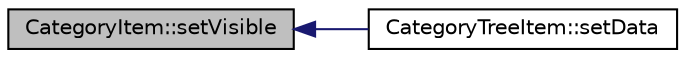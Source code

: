 digraph "CategoryItem::setVisible"
{
  edge [fontname="Helvetica",fontsize="10",labelfontname="Helvetica",labelfontsize="10"];
  node [fontname="Helvetica",fontsize="10",shape=record];
  rankdir="LR";
  Node24 [label="CategoryItem::setVisible",height=0.2,width=0.4,color="black", fillcolor="grey75", style="filled", fontcolor="black"];
  Node24 -> Node25 [dir="back",color="midnightblue",fontsize="10",style="solid",fontname="Helvetica"];
  Node25 [label="CategoryTreeItem::setData",height=0.2,width=0.4,color="black", fillcolor="white", style="filled",URL="$class_category_tree_item.html#a2c7a7fef41f6e4d5eed867cd41e666f6",tooltip="Reimplemented from TreeItem::setData(int column,const QVariant& value,int role) "];
}
